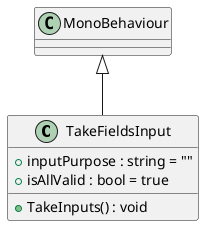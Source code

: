 @startuml
class TakeFieldsInput {
    + inputPurpose : string = ""
    + isAllValid : bool = true
    + TakeInputs() : void
}
MonoBehaviour <|-- TakeFieldsInput
@enduml
